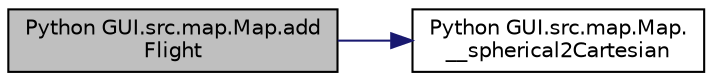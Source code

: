 digraph "Python GUI.src.map.Map.addFlight"
{
  edge [fontname="Helvetica",fontsize="10",labelfontname="Helvetica",labelfontsize="10"];
  node [fontname="Helvetica",fontsize="10",shape=record];
  rankdir="LR";
  Node5 [label="Python GUI.src.map.Map.add\lFlight",height=0.2,width=0.4,color="black", fillcolor="grey75", style="filled", fontcolor="black"];
  Node5 -> Node6 [color="midnightblue",fontsize="10",style="solid"];
  Node6 [label="Python GUI.src.map.Map.\l__spherical2Cartesian",height=0.2,width=0.4,color="black", fillcolor="white", style="filled",URL="$class_python_01_g_u_i_1_1src_1_1map_1_1_map.html#ae797012f47369263b511e8113d4673ad"];
}
